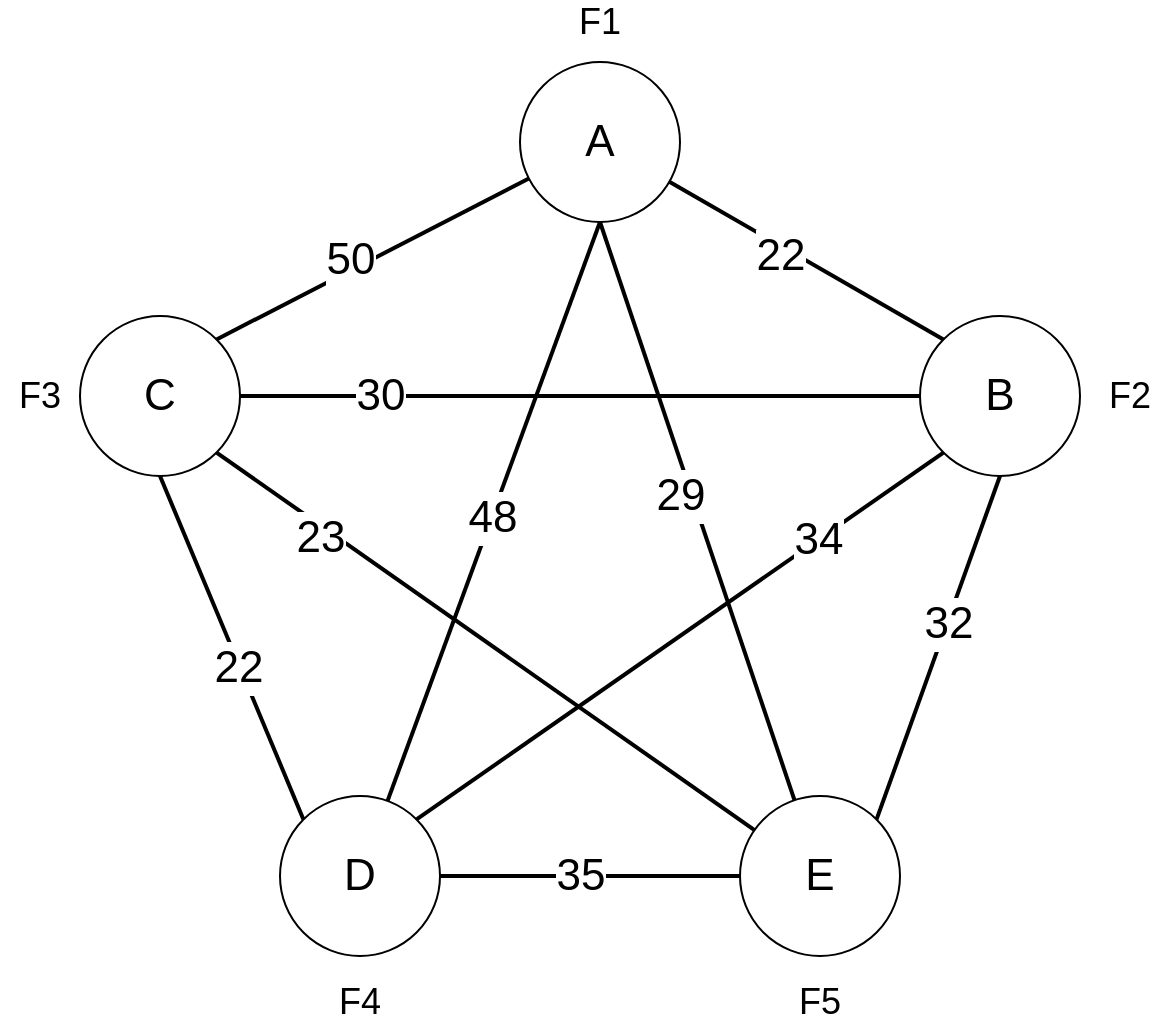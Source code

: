 <mxfile version="14.7.2" type="device"><diagram id="wopwiYsYIMOCtc-ohB2g" name="Page-1"><mxGraphModel dx="649" dy="913" grid="1" gridSize="10" guides="1" tooltips="1" connect="1" arrows="1" fold="1" page="1" pageScale="1" pageWidth="1169" pageHeight="827" math="0" shadow="0"><root><mxCell id="0"/><mxCell id="1" parent="0"/><mxCell id="Os1H06SCNC2DEUnk66yA-6" style="rounded=0;orthogonalLoop=1;jettySize=auto;html=1;entryX=0;entryY=0;entryDx=0;entryDy=0;fontSize=22;endArrow=none;endFill=0;strokeWidth=2;" edge="1" parent="1" source="Os1H06SCNC2DEUnk66yA-1" target="Os1H06SCNC2DEUnk66yA-2"><mxGeometry relative="1" as="geometry"/></mxCell><mxCell id="Os1H06SCNC2DEUnk66yA-16" value="22" style="edgeLabel;html=1;align=center;verticalAlign=middle;resizable=0;points=[];fontSize=22;" vertex="1" connectable="0" parent="Os1H06SCNC2DEUnk66yA-6"><mxGeometry x="0.297" y="-1" relative="1" as="geometry"><mxPoint x="-33" y="-15" as="offset"/></mxGeometry></mxCell><mxCell id="Os1H06SCNC2DEUnk66yA-11" style="edgeStyle=none;rounded=0;orthogonalLoop=1;jettySize=auto;html=1;exitX=0.5;exitY=1;exitDx=0;exitDy=0;fontSize=22;endArrow=none;endFill=0;strokeWidth=2;" edge="1" parent="1" source="Os1H06SCNC2DEUnk66yA-1" target="Os1H06SCNC2DEUnk66yA-4"><mxGeometry relative="1" as="geometry"/></mxCell><mxCell id="Os1H06SCNC2DEUnk66yA-19" value="48" style="edgeLabel;html=1;align=center;verticalAlign=middle;resizable=0;points=[];fontSize=22;" vertex="1" connectable="0" parent="Os1H06SCNC2DEUnk66yA-11"><mxGeometry x="0.08" y="4" relative="1" as="geometry"><mxPoint x="-1" y="-10" as="offset"/></mxGeometry></mxCell><mxCell id="Os1H06SCNC2DEUnk66yA-12" style="edgeStyle=none;rounded=0;orthogonalLoop=1;jettySize=auto;html=1;exitX=0.5;exitY=1;exitDx=0;exitDy=0;fontSize=22;endArrow=none;endFill=0;strokeWidth=2;" edge="1" parent="1" source="Os1H06SCNC2DEUnk66yA-1" target="Os1H06SCNC2DEUnk66yA-3"><mxGeometry relative="1" as="geometry"/></mxCell><mxCell id="Os1H06SCNC2DEUnk66yA-18" value="29" style="edgeLabel;html=1;align=center;verticalAlign=middle;resizable=0;points=[];fontSize=22;" vertex="1" connectable="0" parent="Os1H06SCNC2DEUnk66yA-12"><mxGeometry x="-0.655" y="1" relative="1" as="geometry"><mxPoint x="22" y="87" as="offset"/></mxGeometry></mxCell><mxCell id="Os1H06SCNC2DEUnk66yA-1" value="A" style="ellipse;whiteSpace=wrap;html=1;aspect=fixed;fontSize=22;" vertex="1" parent="1"><mxGeometry x="280" y="150" width="80" height="80" as="geometry"/></mxCell><mxCell id="Os1H06SCNC2DEUnk66yA-7" style="edgeStyle=none;rounded=0;orthogonalLoop=1;jettySize=auto;html=1;exitX=0.5;exitY=1;exitDx=0;exitDy=0;entryX=1;entryY=0;entryDx=0;entryDy=0;fontSize=22;endArrow=none;endFill=0;strokeWidth=2;" edge="1" parent="1" source="Os1H06SCNC2DEUnk66yA-2" target="Os1H06SCNC2DEUnk66yA-3"><mxGeometry relative="1" as="geometry"/></mxCell><mxCell id="Os1H06SCNC2DEUnk66yA-17" value="32" style="edgeLabel;html=1;align=center;verticalAlign=middle;resizable=0;points=[];fontSize=22;" vertex="1" connectable="0" parent="Os1H06SCNC2DEUnk66yA-7"><mxGeometry x="-0.14" y="1" relative="1" as="geometry"><mxPoint x="-1" as="offset"/></mxGeometry></mxCell><mxCell id="Os1H06SCNC2DEUnk66yA-14" style="edgeStyle=none;rounded=0;orthogonalLoop=1;jettySize=auto;html=1;exitX=0;exitY=1;exitDx=0;exitDy=0;entryX=1;entryY=0;entryDx=0;entryDy=0;fontSize=22;endArrow=none;endFill=0;strokeWidth=2;" edge="1" parent="1" source="Os1H06SCNC2DEUnk66yA-2" target="Os1H06SCNC2DEUnk66yA-4"><mxGeometry relative="1" as="geometry"/></mxCell><mxCell id="Os1H06SCNC2DEUnk66yA-21" value="34" style="edgeLabel;html=1;align=center;verticalAlign=middle;resizable=0;points=[];fontSize=22;" vertex="1" connectable="0" parent="Os1H06SCNC2DEUnk66yA-14"><mxGeometry x="-0.522" relative="1" as="geometry"><mxPoint as="offset"/></mxGeometry></mxCell><mxCell id="Os1H06SCNC2DEUnk66yA-2" value="B" style="ellipse;whiteSpace=wrap;html=1;aspect=fixed;fontSize=22;" vertex="1" parent="1"><mxGeometry x="480" y="277" width="80" height="80" as="geometry"/></mxCell><mxCell id="Os1H06SCNC2DEUnk66yA-8" style="edgeStyle=none;rounded=0;orthogonalLoop=1;jettySize=auto;html=1;exitX=0;exitY=0.5;exitDx=0;exitDy=0;entryX=1;entryY=0.5;entryDx=0;entryDy=0;fontSize=22;endArrow=none;endFill=0;strokeWidth=2;" edge="1" parent="1" source="Os1H06SCNC2DEUnk66yA-3" target="Os1H06SCNC2DEUnk66yA-4"><mxGeometry relative="1" as="geometry"/></mxCell><mxCell id="Os1H06SCNC2DEUnk66yA-23" value="35" style="edgeLabel;html=1;align=center;verticalAlign=middle;resizable=0;points=[];fontSize=22;" vertex="1" connectable="0" parent="Os1H06SCNC2DEUnk66yA-8"><mxGeometry x="0.213" y="3" relative="1" as="geometry"><mxPoint x="11" y="-3" as="offset"/></mxGeometry></mxCell><mxCell id="Os1H06SCNC2DEUnk66yA-3" value="E" style="ellipse;whiteSpace=wrap;html=1;aspect=fixed;fontSize=22;" vertex="1" parent="1"><mxGeometry x="390" y="517" width="80" height="80" as="geometry"/></mxCell><mxCell id="Os1H06SCNC2DEUnk66yA-9" style="edgeStyle=none;rounded=0;orthogonalLoop=1;jettySize=auto;html=1;exitX=0;exitY=0;exitDx=0;exitDy=0;entryX=0.5;entryY=1;entryDx=0;entryDy=0;fontSize=22;endArrow=none;endFill=0;strokeWidth=2;" edge="1" parent="1" source="Os1H06SCNC2DEUnk66yA-4" target="Os1H06SCNC2DEUnk66yA-5"><mxGeometry relative="1" as="geometry"/></mxCell><mxCell id="Os1H06SCNC2DEUnk66yA-24" value="22" style="edgeLabel;html=1;align=center;verticalAlign=middle;resizable=0;points=[];fontSize=22;" vertex="1" connectable="0" parent="Os1H06SCNC2DEUnk66yA-9"><mxGeometry x="-0.109" y="1" relative="1" as="geometry"><mxPoint as="offset"/></mxGeometry></mxCell><mxCell id="Os1H06SCNC2DEUnk66yA-4" value="D" style="ellipse;whiteSpace=wrap;html=1;aspect=fixed;fontSize=22;" vertex="1" parent="1"><mxGeometry x="160" y="517" width="80" height="80" as="geometry"/></mxCell><mxCell id="Os1H06SCNC2DEUnk66yA-10" style="edgeStyle=none;rounded=0;orthogonalLoop=1;jettySize=auto;html=1;exitX=1;exitY=0;exitDx=0;exitDy=0;fontSize=22;endArrow=none;endFill=0;strokeWidth=2;" edge="1" parent="1" source="Os1H06SCNC2DEUnk66yA-5" target="Os1H06SCNC2DEUnk66yA-1"><mxGeometry relative="1" as="geometry"/></mxCell><mxCell id="Os1H06SCNC2DEUnk66yA-26" value="50" style="edgeLabel;html=1;align=center;verticalAlign=middle;resizable=0;points=[];fontSize=22;" vertex="1" connectable="0" parent="Os1H06SCNC2DEUnk66yA-10"><mxGeometry x="-0.115" y="5" relative="1" as="geometry"><mxPoint as="offset"/></mxGeometry></mxCell><mxCell id="Os1H06SCNC2DEUnk66yA-13" style="edgeStyle=none;rounded=0;orthogonalLoop=1;jettySize=auto;html=1;exitX=1;exitY=0.5;exitDx=0;exitDy=0;entryX=0;entryY=0.5;entryDx=0;entryDy=0;fontSize=22;endArrow=none;endFill=0;strokeWidth=2;" edge="1" parent="1" source="Os1H06SCNC2DEUnk66yA-5" target="Os1H06SCNC2DEUnk66yA-2"><mxGeometry relative="1" as="geometry"/></mxCell><mxCell id="Os1H06SCNC2DEUnk66yA-27" value="30" style="edgeLabel;html=1;align=center;verticalAlign=middle;resizable=0;points=[];fontSize=22;" vertex="1" connectable="0" parent="Os1H06SCNC2DEUnk66yA-13"><mxGeometry x="-0.4" y="-3" relative="1" as="geometry"><mxPoint x="-32" y="-3" as="offset"/></mxGeometry></mxCell><mxCell id="Os1H06SCNC2DEUnk66yA-15" style="edgeStyle=none;rounded=0;orthogonalLoop=1;jettySize=auto;html=1;exitX=1;exitY=1;exitDx=0;exitDy=0;fontSize=22;endArrow=none;endFill=0;strokeWidth=2;" edge="1" parent="1" source="Os1H06SCNC2DEUnk66yA-5" target="Os1H06SCNC2DEUnk66yA-3"><mxGeometry relative="1" as="geometry"/></mxCell><mxCell id="Os1H06SCNC2DEUnk66yA-25" value="23" style="edgeLabel;html=1;align=center;verticalAlign=middle;resizable=0;points=[];fontSize=22;" vertex="1" connectable="0" parent="Os1H06SCNC2DEUnk66yA-15"><mxGeometry x="-0.706" y="2" relative="1" as="geometry"><mxPoint x="11" y="16" as="offset"/></mxGeometry></mxCell><mxCell id="Os1H06SCNC2DEUnk66yA-5" value="C" style="ellipse;whiteSpace=wrap;html=1;aspect=fixed;fontSize=22;" vertex="1" parent="1"><mxGeometry x="60" y="277" width="80" height="80" as="geometry"/></mxCell><mxCell id="Os1H06SCNC2DEUnk66yA-28" value="F1" style="text;html=1;strokeColor=none;fillColor=none;align=center;verticalAlign=middle;whiteSpace=wrap;rounded=0;fontSize=18;" vertex="1" parent="1"><mxGeometry x="300" y="120" width="40" height="20" as="geometry"/></mxCell><mxCell id="Os1H06SCNC2DEUnk66yA-29" value="F2" style="text;html=1;strokeColor=none;fillColor=none;align=center;verticalAlign=middle;whiteSpace=wrap;rounded=0;fontSize=18;" vertex="1" parent="1"><mxGeometry x="565" y="307" width="40" height="20" as="geometry"/></mxCell><mxCell id="Os1H06SCNC2DEUnk66yA-30" value="F3" style="text;html=1;strokeColor=none;fillColor=none;align=center;verticalAlign=middle;whiteSpace=wrap;rounded=0;fontSize=18;" vertex="1" parent="1"><mxGeometry x="20" y="307" width="40" height="20" as="geometry"/></mxCell><mxCell id="Os1H06SCNC2DEUnk66yA-31" value="F4" style="text;html=1;strokeColor=none;fillColor=none;align=center;verticalAlign=middle;whiteSpace=wrap;rounded=0;fontSize=18;" vertex="1" parent="1"><mxGeometry x="180" y="610" width="40" height="20" as="geometry"/></mxCell><mxCell id="Os1H06SCNC2DEUnk66yA-32" value="F5" style="text;html=1;strokeColor=none;fillColor=none;align=center;verticalAlign=middle;whiteSpace=wrap;rounded=0;fontSize=18;" vertex="1" parent="1"><mxGeometry x="410" y="610" width="40" height="20" as="geometry"/></mxCell></root></mxGraphModel></diagram></mxfile>